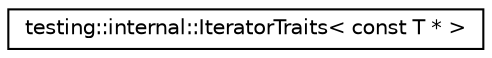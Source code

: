 digraph G
{
  edge [fontname="Helvetica",fontsize="10",labelfontname="Helvetica",labelfontsize="10"];
  node [fontname="Helvetica",fontsize="10",shape=record];
  rankdir="LR";
  Node1 [label="testing::internal::IteratorTraits\< const T * \>",height=0.2,width=0.4,color="black", fillcolor="white", style="filled",URL="$structtesting_1_1internal_1_1IteratorTraits_3_01const_01T_01_5_01_4.html"];
}
